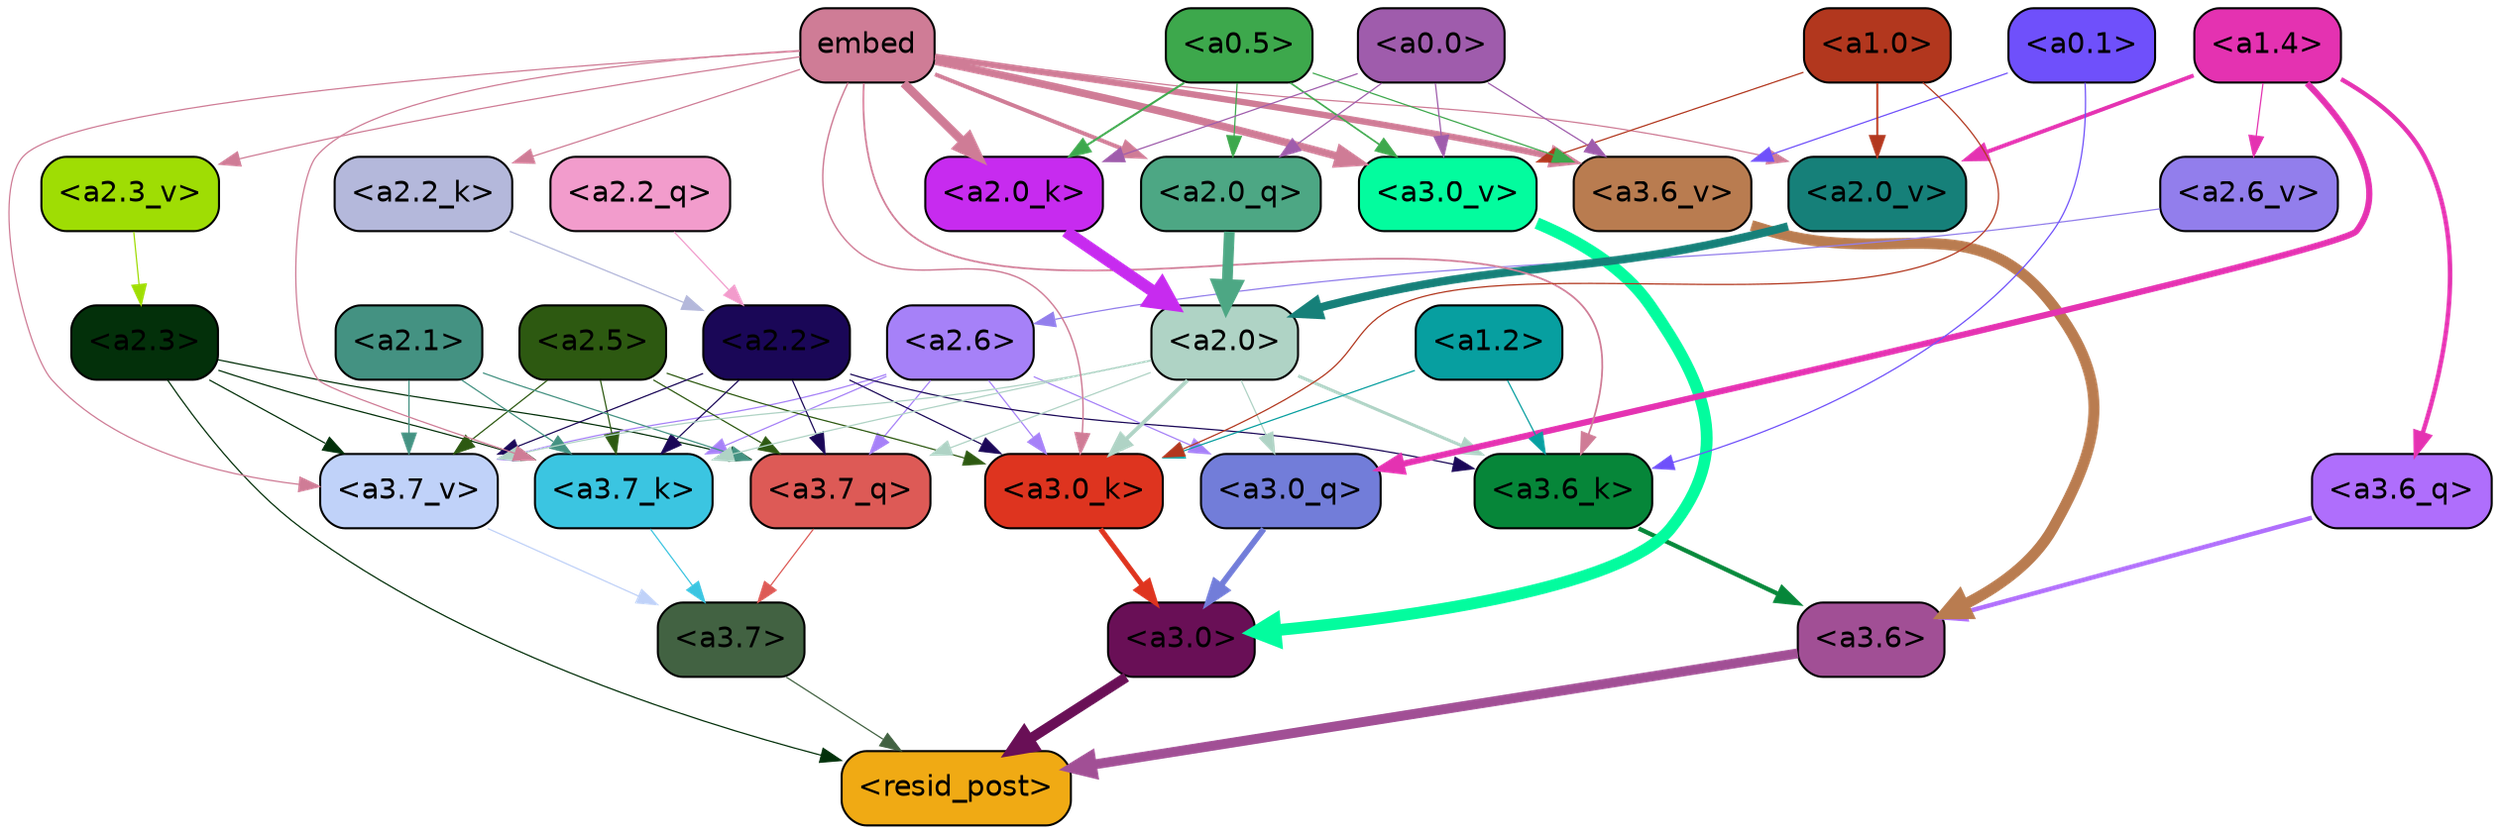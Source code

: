 strict digraph "" {
	graph [bgcolor=transparent,
		layout=dot,
		overlap=false,
		splines=true
	];
	"<a3.7>"	[color=black,
		fillcolor="#426242",
		fontname=Helvetica,
		shape=box,
		style="filled, rounded"];
	"<resid_post>"	[color=black,
		fillcolor="#f0aa14",
		fontname=Helvetica,
		shape=box,
		style="filled, rounded"];
	"<a3.7>" -> "<resid_post>"	[color="#426242",
		penwidth=0.6];
	"<a3.6>"	[color=black,
		fillcolor="#a14f95",
		fontname=Helvetica,
		shape=box,
		style="filled, rounded"];
	"<a3.6>" -> "<resid_post>"	[color="#a14f95",
		penwidth=4.7534414529800415];
	"<a3.0>"	[color=black,
		fillcolor="#690f56",
		fontname=Helvetica,
		shape=box,
		style="filled, rounded"];
	"<a3.0>" -> "<resid_post>"	[color="#690f56",
		penwidth=4.898576855659485];
	"<a2.3>"	[color=black,
		fillcolor="#03300a",
		fontname=Helvetica,
		shape=box,
		style="filled, rounded"];
	"<a2.3>" -> "<resid_post>"	[color="#03300a",
		penwidth=0.6];
	"<a3.7_q>"	[color=black,
		fillcolor="#dd5a56",
		fontname=Helvetica,
		shape=box,
		style="filled, rounded"];
	"<a2.3>" -> "<a3.7_q>"	[color="#03300a",
		penwidth=0.6];
	"<a3.7_k>"	[color=black,
		fillcolor="#3bc5e1",
		fontname=Helvetica,
		shape=box,
		style="filled, rounded"];
	"<a2.3>" -> "<a3.7_k>"	[color="#03300a",
		penwidth=0.6];
	"<a3.7_v>"	[color=black,
		fillcolor="#c0d2f9",
		fontname=Helvetica,
		shape=box,
		style="filled, rounded"];
	"<a2.3>" -> "<a3.7_v>"	[color="#03300a",
		penwidth=0.6];
	"<a3.7_q>" -> "<a3.7>"	[color="#dd5a56",
		penwidth=0.6];
	"<a3.6_q>"	[color=black,
		fillcolor="#af6efc",
		fontname=Helvetica,
		shape=box,
		style="filled, rounded"];
	"<a3.6_q>" -> "<a3.6>"	[color="#af6efc",
		penwidth=2.160832464694977];
	"<a3.0_q>"	[color=black,
		fillcolor="#727dd9",
		fontname=Helvetica,
		shape=box,
		style="filled, rounded"];
	"<a3.0_q>" -> "<a3.0>"	[color="#727dd9",
		penwidth=2.870753765106201];
	"<a3.7_k>" -> "<a3.7>"	[color="#3bc5e1",
		penwidth=0.6];
	"<a3.6_k>"	[color=black,
		fillcolor="#068639",
		fontname=Helvetica,
		shape=box,
		style="filled, rounded"];
	"<a3.6_k>" -> "<a3.6>"	[color="#068639",
		penwidth=2.13908451795578];
	"<a3.0_k>"	[color=black,
		fillcolor="#de341f",
		fontname=Helvetica,
		shape=box,
		style="filled, rounded"];
	"<a3.0_k>" -> "<a3.0>"	[color="#de341f",
		penwidth=2.520303964614868];
	"<a3.7_v>" -> "<a3.7>"	[color="#c0d2f9",
		penwidth=0.6];
	"<a3.6_v>"	[color=black,
		fillcolor="#b97c50",
		fontname=Helvetica,
		shape=box,
		style="filled, rounded"];
	"<a3.6_v>" -> "<a3.6>"	[color="#b97c50",
		penwidth=5.297133803367615];
	"<a3.0_v>"	[color=black,
		fillcolor="#03fc9e",
		fontname=Helvetica,
		shape=box,
		style="filled, rounded"];
	"<a3.0_v>" -> "<a3.0>"	[color="#03fc9e",
		penwidth=5.680712580680847];
	"<a2.6>"	[color=black,
		fillcolor="#a681f8",
		fontname=Helvetica,
		shape=box,
		style="filled, rounded"];
	"<a2.6>" -> "<a3.7_q>"	[color="#a681f8",
		penwidth=0.6];
	"<a2.6>" -> "<a3.0_q>"	[color="#a681f8",
		penwidth=0.6];
	"<a2.6>" -> "<a3.7_k>"	[color="#a681f8",
		penwidth=0.6];
	"<a2.6>" -> "<a3.0_k>"	[color="#a681f8",
		penwidth=0.6];
	"<a2.6>" -> "<a3.7_v>"	[color="#a681f8",
		penwidth=0.6];
	"<a2.5>"	[color=black,
		fillcolor="#2d5911",
		fontname=Helvetica,
		shape=box,
		style="filled, rounded"];
	"<a2.5>" -> "<a3.7_q>"	[color="#2d5911",
		penwidth=0.6];
	"<a2.5>" -> "<a3.7_k>"	[color="#2d5911",
		penwidth=0.6];
	"<a2.5>" -> "<a3.0_k>"	[color="#2d5911",
		penwidth=0.6];
	"<a2.5>" -> "<a3.7_v>"	[color="#2d5911",
		penwidth=0.6];
	"<a2.2>"	[color=black,
		fillcolor="#1a0757",
		fontname=Helvetica,
		shape=box,
		style="filled, rounded"];
	"<a2.2>" -> "<a3.7_q>"	[color="#1a0757",
		penwidth=0.6];
	"<a2.2>" -> "<a3.7_k>"	[color="#1a0757",
		penwidth=0.6];
	"<a2.2>" -> "<a3.6_k>"	[color="#1a0757",
		penwidth=0.6];
	"<a2.2>" -> "<a3.0_k>"	[color="#1a0757",
		penwidth=0.6];
	"<a2.2>" -> "<a3.7_v>"	[color="#1a0757",
		penwidth=0.6];
	"<a2.1>"	[color=black,
		fillcolor="#449282",
		fontname=Helvetica,
		shape=box,
		style="filled, rounded"];
	"<a2.1>" -> "<a3.7_q>"	[color="#449282",
		penwidth=0.6];
	"<a2.1>" -> "<a3.7_k>"	[color="#449282",
		penwidth=0.6];
	"<a2.1>" -> "<a3.7_v>"	[color="#449282",
		penwidth=0.6];
	"<a2.0>"	[color=black,
		fillcolor="#afd3c5",
		fontname=Helvetica,
		shape=box,
		style="filled, rounded"];
	"<a2.0>" -> "<a3.7_q>"	[color="#afd3c5",
		penwidth=0.6];
	"<a2.0>" -> "<a3.0_q>"	[color="#afd3c5",
		penwidth=0.6];
	"<a2.0>" -> "<a3.7_k>"	[color="#afd3c5",
		penwidth=0.6];
	"<a2.0>" -> "<a3.6_k>"	[color="#afd3c5",
		penwidth=1.4784413101151586];
	"<a2.0>" -> "<a3.0_k>"	[color="#afd3c5",
		penwidth=1.8858084231615067];
	"<a2.0>" -> "<a3.7_v>"	[color="#afd3c5",
		penwidth=0.6];
	"<a1.4>"	[color=black,
		fillcolor="#e432b1",
		fontname=Helvetica,
		shape=box,
		style="filled, rounded"];
	"<a1.4>" -> "<a3.6_q>"	[color="#e432b1",
		penwidth=2.149975523352623];
	"<a1.4>" -> "<a3.0_q>"	[color="#e432b1",
		penwidth=3.0018038749694824];
	"<a2.6_v>"	[color=black,
		fillcolor="#927eec",
		fontname=Helvetica,
		shape=box,
		style="filled, rounded"];
	"<a1.4>" -> "<a2.6_v>"	[color="#e432b1",
		penwidth=0.6];
	"<a2.0_v>"	[color=black,
		fillcolor="#168079",
		fontname=Helvetica,
		shape=box,
		style="filled, rounded"];
	"<a1.4>" -> "<a2.0_v>"	[color="#e432b1",
		penwidth=1.925402581691742];
	embed	[color=black,
		fillcolor="#cf7c96",
		fontname=Helvetica,
		shape=box,
		style="filled, rounded"];
	embed -> "<a3.7_k>"	[color="#cf7c96",
		penwidth=0.6];
	embed -> "<a3.6_k>"	[color="#cf7c96",
		penwidth=0.8552796393632889];
	embed -> "<a3.0_k>"	[color="#cf7c96",
		penwidth=0.691851794719696];
	embed -> "<a3.7_v>"	[color="#cf7c96",
		penwidth=0.6];
	embed -> "<a3.6_v>"	[color="#cf7c96",
		penwidth=3.067279100418091];
	embed -> "<a3.0_v>"	[color="#cf7c96",
		penwidth=3.6927278637886047];
	"<a2.0_q>"	[color=black,
		fillcolor="#4da784",
		fontname=Helvetica,
		shape=box,
		style="filled, rounded"];
	embed -> "<a2.0_q>"	[color="#cf7c96",
		penwidth=1.944248914718628];
	"<a2.2_k>"	[color=black,
		fillcolor="#b4b8db",
		fontname=Helvetica,
		shape=box,
		style="filled, rounded"];
	embed -> "<a2.2_k>"	[color="#cf7c96",
		penwidth=0.6];
	"<a2.0_k>"	[color=black,
		fillcolor="#c72bef",
		fontname=Helvetica,
		shape=box,
		style="filled, rounded"];
	embed -> "<a2.0_k>"	[color="#cf7c96",
		penwidth=4.198909968137741];
	"<a2.3_v>"	[color=black,
		fillcolor="#9fdd04",
		fontname=Helvetica,
		shape=box,
		style="filled, rounded"];
	embed -> "<a2.3_v>"	[color="#cf7c96",
		penwidth=0.6];
	embed -> "<a2.0_v>"	[color="#cf7c96",
		penwidth=0.6];
	"<a1.2>"	[color=black,
		fillcolor="#079fa0",
		fontname=Helvetica,
		shape=box,
		style="filled, rounded"];
	"<a1.2>" -> "<a3.6_k>"	[color="#079fa0",
		penwidth=0.6];
	"<a1.2>" -> "<a3.0_k>"	[color="#079fa0",
		penwidth=0.6];
	"<a0.1>"	[color=black,
		fillcolor="#6f50fb",
		fontname=Helvetica,
		shape=box,
		style="filled, rounded"];
	"<a0.1>" -> "<a3.6_k>"	[color="#6f50fb",
		penwidth=0.6];
	"<a0.1>" -> "<a3.6_v>"	[color="#6f50fb",
		penwidth=0.6];
	"<a1.0>"	[color=black,
		fillcolor="#b2371e",
		fontname=Helvetica,
		shape=box,
		style="filled, rounded"];
	"<a1.0>" -> "<a3.0_k>"	[color="#b2371e",
		penwidth=0.6];
	"<a1.0>" -> "<a3.0_v>"	[color="#b2371e",
		penwidth=0.6];
	"<a1.0>" -> "<a2.0_v>"	[color="#b2371e",
		penwidth=0.9920598268508911];
	"<a0.5>"	[color=black,
		fillcolor="#3da84c",
		fontname=Helvetica,
		shape=box,
		style="filled, rounded"];
	"<a0.5>" -> "<a3.6_v>"	[color="#3da84c",
		penwidth=0.6];
	"<a0.5>" -> "<a3.0_v>"	[color="#3da84c",
		penwidth=0.8028683364391327];
	"<a0.5>" -> "<a2.0_q>"	[color="#3da84c",
		penwidth=0.6];
	"<a0.5>" -> "<a2.0_k>"	[color="#3da84c",
		penwidth=0.9883035719394684];
	"<a0.0>"	[color=black,
		fillcolor="#9f5cac",
		fontname=Helvetica,
		shape=box,
		style="filled, rounded"];
	"<a0.0>" -> "<a3.6_v>"	[color="#9f5cac",
		penwidth=0.6];
	"<a0.0>" -> "<a3.0_v>"	[color="#9f5cac",
		penwidth=0.6];
	"<a0.0>" -> "<a2.0_q>"	[color="#9f5cac",
		penwidth=0.6];
	"<a0.0>" -> "<a2.0_k>"	[color="#9f5cac",
		penwidth=0.6];
	"<a2.2_q>"	[color=black,
		fillcolor="#f29ccc",
		fontname=Helvetica,
		shape=box,
		style="filled, rounded"];
	"<a2.2_q>" -> "<a2.2>"	[color="#f29ccc",
		penwidth=0.6];
	"<a2.0_q>" -> "<a2.0>"	[color="#4da784",
		penwidth=5.1847569942474365];
	"<a2.2_k>" -> "<a2.2>"	[color="#b4b8db",
		penwidth=0.6149471998214722];
	"<a2.0_k>" -> "<a2.0>"	[color="#c72bef",
		penwidth=5.773491740226746];
	"<a2.6_v>" -> "<a2.6>"	[color="#927eec",
		penwidth=0.6];
	"<a2.3_v>" -> "<a2.3>"	[color="#9fdd04",
		penwidth=0.6];
	"<a2.0_v>" -> "<a2.0>"	[color="#168079",
		penwidth=3.9731863737106323];
}
